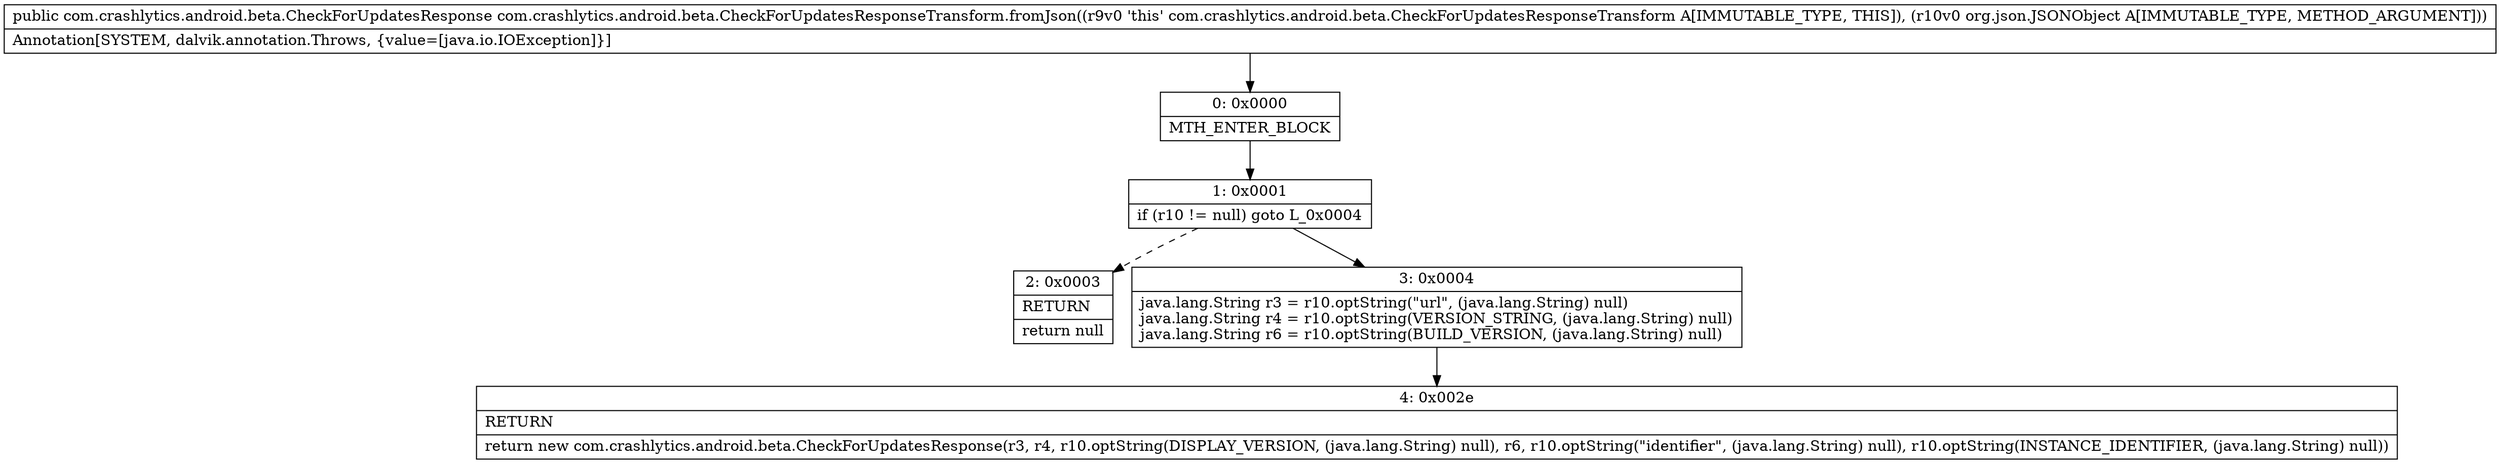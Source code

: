 digraph "CFG forcom.crashlytics.android.beta.CheckForUpdatesResponseTransform.fromJson(Lorg\/json\/JSONObject;)Lcom\/crashlytics\/android\/beta\/CheckForUpdatesResponse;" {
Node_0 [shape=record,label="{0\:\ 0x0000|MTH_ENTER_BLOCK\l}"];
Node_1 [shape=record,label="{1\:\ 0x0001|if (r10 != null) goto L_0x0004\l}"];
Node_2 [shape=record,label="{2\:\ 0x0003|RETURN\l|return null\l}"];
Node_3 [shape=record,label="{3\:\ 0x0004|java.lang.String r3 = r10.optString(\"url\", (java.lang.String) null)\ljava.lang.String r4 = r10.optString(VERSION_STRING, (java.lang.String) null)\ljava.lang.String r6 = r10.optString(BUILD_VERSION, (java.lang.String) null)\l}"];
Node_4 [shape=record,label="{4\:\ 0x002e|RETURN\l|return new com.crashlytics.android.beta.CheckForUpdatesResponse(r3, r4, r10.optString(DISPLAY_VERSION, (java.lang.String) null), r6, r10.optString(\"identifier\", (java.lang.String) null), r10.optString(INSTANCE_IDENTIFIER, (java.lang.String) null))\l}"];
MethodNode[shape=record,label="{public com.crashlytics.android.beta.CheckForUpdatesResponse com.crashlytics.android.beta.CheckForUpdatesResponseTransform.fromJson((r9v0 'this' com.crashlytics.android.beta.CheckForUpdatesResponseTransform A[IMMUTABLE_TYPE, THIS]), (r10v0 org.json.JSONObject A[IMMUTABLE_TYPE, METHOD_ARGUMENT]))  | Annotation[SYSTEM, dalvik.annotation.Throws, \{value=[java.io.IOException]\}]\l}"];
MethodNode -> Node_0;
Node_0 -> Node_1;
Node_1 -> Node_2[style=dashed];
Node_1 -> Node_3;
Node_3 -> Node_4;
}

